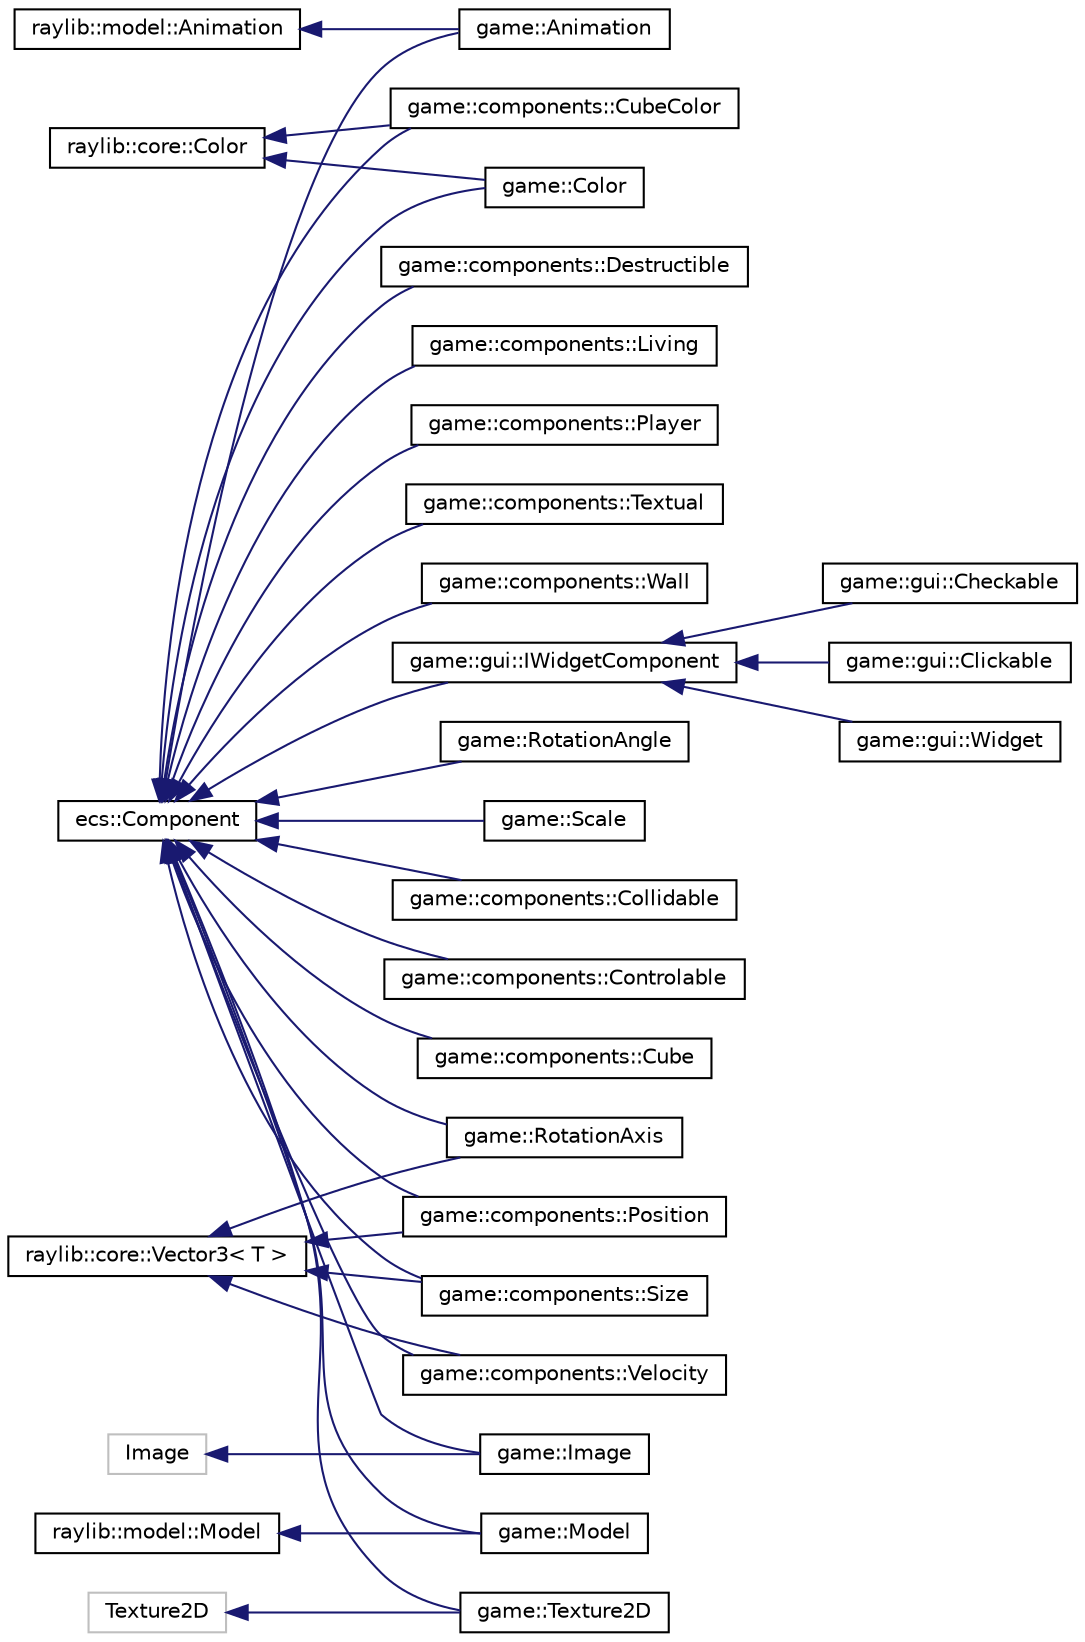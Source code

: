 digraph "Graphical Class Hierarchy"
{
 // LATEX_PDF_SIZE
  edge [fontname="Helvetica",fontsize="10",labelfontname="Helvetica",labelfontsize="10"];
  node [fontname="Helvetica",fontsize="10",shape=record];
  rankdir="LR";
  Node119 [label="raylib::model::Animation",height=0.2,width=0.4,color="black", fillcolor="white", style="filled",URL="$classraylib_1_1model_1_1_animation.html",tooltip="The Animation class."];
  Node119 -> Node87 [dir="back",color="midnightblue",fontsize="10",style="solid",fontname="Helvetica"];
  Node87 [label="game::Animation",height=0.2,width=0.4,color="black", fillcolor="white", style="filled",URL="$structgame_1_1_animation.html",tooltip=" "];
  Node104 [label="raylib::core::Color",height=0.2,width=0.4,color="black", fillcolor="white", style="filled",URL="$structraylib_1_1core_1_1_color.html",tooltip="The Color struct that encapsulates the raylib Color struct."];
  Node104 -> Node88 [dir="back",color="midnightblue",fontsize="10",style="solid",fontname="Helvetica"];
  Node88 [label="game::Color",height=0.2,width=0.4,color="black", fillcolor="white", style="filled",URL="$structgame_1_1_color.html",tooltip=" "];
  Node104 -> Node92 [dir="back",color="midnightblue",fontsize="10",style="solid",fontname="Helvetica"];
  Node92 [label="game::components::CubeColor",height=0.2,width=0.4,color="black", fillcolor="white", style="filled",URL="$structgame_1_1components_1_1_cube_color.html",tooltip="Cube color component."];
  Node86 [label="ecs::Component",height=0.2,width=0.4,color="black", fillcolor="white", style="filled",URL="$classecs_1_1_component.html",tooltip="The base component type, all components must inherit from Component."];
  Node86 -> Node87 [dir="back",color="midnightblue",fontsize="10",style="solid",fontname="Helvetica"];
  Node86 -> Node88 [dir="back",color="midnightblue",fontsize="10",style="solid",fontname="Helvetica"];
  Node86 -> Node89 [dir="back",color="midnightblue",fontsize="10",style="solid",fontname="Helvetica"];
  Node89 [label="game::components::Collidable",height=0.2,width=0.4,color="black", fillcolor="white", style="filled",URL="$structgame_1_1components_1_1_collidable.html",tooltip="Collidable marker."];
  Node86 -> Node90 [dir="back",color="midnightblue",fontsize="10",style="solid",fontname="Helvetica"];
  Node90 [label="game::components::Controlable",height=0.2,width=0.4,color="black", fillcolor="white", style="filled",URL="$structgame_1_1components_1_1_controlable.html",tooltip="Controlable entity, may be a widget or a player."];
  Node86 -> Node91 [dir="back",color="midnightblue",fontsize="10",style="solid",fontname="Helvetica"];
  Node91 [label="game::components::Cube",height=0.2,width=0.4,color="black", fillcolor="white", style="filled",URL="$structgame_1_1components_1_1_cube.html",tooltip="Cube component."];
  Node86 -> Node92 [dir="back",color="midnightblue",fontsize="10",style="solid",fontname="Helvetica"];
  Node86 -> Node93 [dir="back",color="midnightblue",fontsize="10",style="solid",fontname="Helvetica"];
  Node93 [label="game::components::Destructible",height=0.2,width=0.4,color="black", fillcolor="white", style="filled",URL="$structgame_1_1components_1_1_destructible.html",tooltip="Destructible component."];
  Node86 -> Node94 [dir="back",color="midnightblue",fontsize="10",style="solid",fontname="Helvetica"];
  Node94 [label="game::components::Living",height=0.2,width=0.4,color="black", fillcolor="white", style="filled",URL="$structgame_1_1components_1_1_living.html",tooltip="Living component."];
  Node86 -> Node95 [dir="back",color="midnightblue",fontsize="10",style="solid",fontname="Helvetica"];
  Node95 [label="game::components::Player",height=0.2,width=0.4,color="black", fillcolor="white", style="filled",URL="$structgame_1_1components_1_1_player.html",tooltip="Player marker."];
  Node86 -> Node1 [dir="back",color="midnightblue",fontsize="10",style="solid",fontname="Helvetica"];
  Node1 [label="game::components::Position",height=0.2,width=0.4,color="black", fillcolor="white", style="filled",URL="$structgame_1_1components_1_1_position.html",tooltip=" "];
  Node86 -> Node2 [dir="back",color="midnightblue",fontsize="10",style="solid",fontname="Helvetica"];
  Node2 [label="game::components::Size",height=0.2,width=0.4,color="black", fillcolor="white", style="filled",URL="$structgame_1_1components_1_1_size.html",tooltip=" "];
  Node86 -> Node96 [dir="back",color="midnightblue",fontsize="10",style="solid",fontname="Helvetica"];
  Node96 [label="game::components::Textual",height=0.2,width=0.4,color="black", fillcolor="white", style="filled",URL="$structgame_1_1components_1_1_textual.html",tooltip="Textual element."];
  Node86 -> Node3 [dir="back",color="midnightblue",fontsize="10",style="solid",fontname="Helvetica"];
  Node3 [label="game::components::Velocity",height=0.2,width=0.4,color="black", fillcolor="white", style="filled",URL="$structgame_1_1components_1_1_velocity.html",tooltip="Velocity component."];
  Node86 -> Node97 [dir="back",color="midnightblue",fontsize="10",style="solid",fontname="Helvetica"];
  Node97 [label="game::components::Wall",height=0.2,width=0.4,color="black", fillcolor="white", style="filled",URL="$structgame_1_1components_1_1_wall.html",tooltip="Wall marker."];
  Node86 -> Node98 [dir="back",color="midnightblue",fontsize="10",style="solid",fontname="Helvetica"];
  Node98 [label="game::gui::IWidgetComponent",height=0.2,width=0.4,color="black", fillcolor="white", style="filled",URL="$classgame_1_1gui_1_1_i_widget_component.html",tooltip="Base class for all widgets components."];
  Node98 -> Node99 [dir="back",color="midnightblue",fontsize="10",style="solid",fontname="Helvetica"];
  Node99 [label="game::gui::Checkable",height=0.2,width=0.4,color="black", fillcolor="white", style="filled",URL="$structgame_1_1gui_1_1_checkable.html",tooltip="Checkable component, used for checkbox widgets."];
  Node98 -> Node100 [dir="back",color="midnightblue",fontsize="10",style="solid",fontname="Helvetica"];
  Node100 [label="game::gui::Clickable",height=0.2,width=0.4,color="black", fillcolor="white", style="filled",URL="$structgame_1_1gui_1_1_clickable.html",tooltip="Clickable component."];
  Node98 -> Node101 [dir="back",color="midnightblue",fontsize="10",style="solid",fontname="Helvetica"];
  Node101 [label="game::gui::Widget",height=0.2,width=0.4,color="black", fillcolor="white", style="filled",URL="$structgame_1_1gui_1_1_widget.html",tooltip="Widget component."];
  Node86 -> Node74 [dir="back",color="midnightblue",fontsize="10",style="solid",fontname="Helvetica"];
  Node74 [label="game::Image",height=0.2,width=0.4,color="black", fillcolor="white", style="filled",URL="$structgame_1_1_image.html",tooltip=" "];
  Node86 -> Node48 [dir="back",color="midnightblue",fontsize="10",style="solid",fontname="Helvetica"];
  Node48 [label="game::Model",height=0.2,width=0.4,color="black", fillcolor="white", style="filled",URL="$structgame_1_1_model.html",tooltip=" "];
  Node86 -> Node102 [dir="back",color="midnightblue",fontsize="10",style="solid",fontname="Helvetica"];
  Node102 [label="game::RotationAngle",height=0.2,width=0.4,color="black", fillcolor="white", style="filled",URL="$structgame_1_1_rotation_angle.html",tooltip=" "];
  Node86 -> Node4 [dir="back",color="midnightblue",fontsize="10",style="solid",fontname="Helvetica"];
  Node4 [label="game::RotationAxis",height=0.2,width=0.4,color="black", fillcolor="white", style="filled",URL="$structgame_1_1_rotation_axis.html",tooltip=" "];
  Node86 -> Node103 [dir="back",color="midnightblue",fontsize="10",style="solid",fontname="Helvetica"];
  Node103 [label="game::Scale",height=0.2,width=0.4,color="black", fillcolor="white", style="filled",URL="$structgame_1_1_scale.html",tooltip=" "];
  Node86 -> Node12 [dir="back",color="midnightblue",fontsize="10",style="solid",fontname="Helvetica"];
  Node12 [label="game::Texture2D",height=0.2,width=0.4,color="black", fillcolor="white", style="filled",URL="$structgame_1_1_texture2_d.html",tooltip=" "];
  Node73 [label="Image",height=0.2,width=0.4,color="grey75", fillcolor="white", style="filled",tooltip=" "];
  Node73 -> Node74 [dir="back",color="midnightblue",fontsize="10",style="solid",fontname="Helvetica"];
  Node47 [label="raylib::model::Model",height=0.2,width=0.4,color="black", fillcolor="white", style="filled",URL="$classraylib_1_1model_1_1_model.html",tooltip="The Model class ; it shouldn't be created multiple times for the same file."];
  Node47 -> Node48 [dir="back",color="midnightblue",fontsize="10",style="solid",fontname="Helvetica"];
  Node11 [label="Texture2D",height=0.2,width=0.4,color="grey75", fillcolor="white", style="filled",tooltip=" "];
  Node11 -> Node12 [dir="back",color="midnightblue",fontsize="10",style="solid",fontname="Helvetica"];
  Node0 [label="raylib::core::Vector3\< T \>",height=0.2,width=0.4,color="black", fillcolor="white", style="filled",URL="$structraylib_1_1core_1_1_vector3.html",tooltip="The Vector3 struct (compatible with the raylib Vector3)"];
  Node0 -> Node1 [dir="back",color="midnightblue",fontsize="10",style="solid",fontname="Helvetica"];
  Node0 -> Node2 [dir="back",color="midnightblue",fontsize="10",style="solid",fontname="Helvetica"];
  Node0 -> Node3 [dir="back",color="midnightblue",fontsize="10",style="solid",fontname="Helvetica"];
  Node0 -> Node4 [dir="back",color="midnightblue",fontsize="10",style="solid",fontname="Helvetica"];
}
